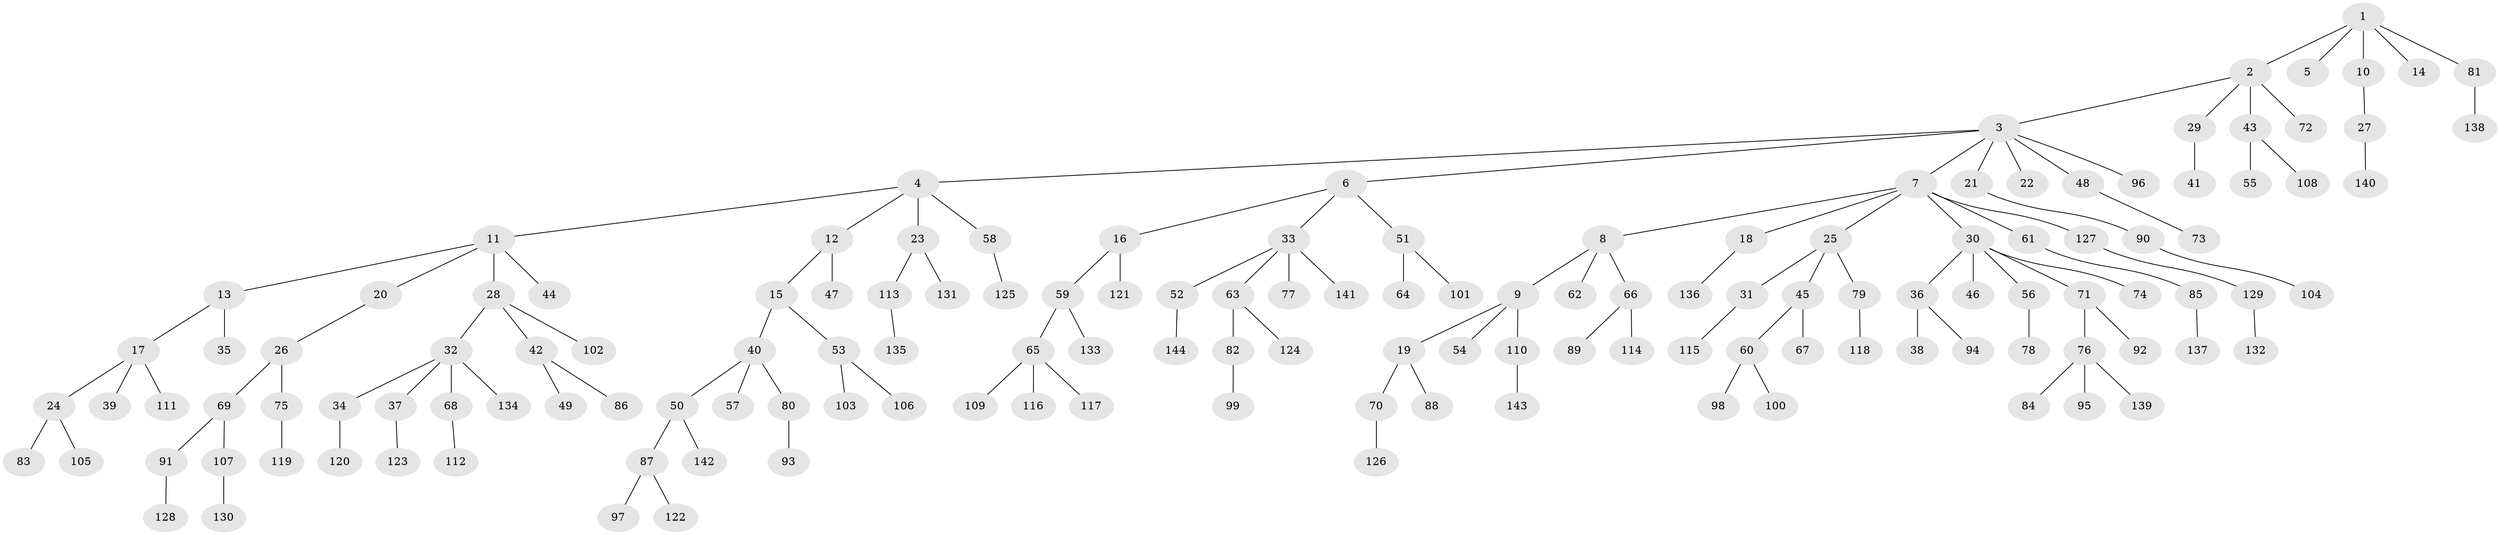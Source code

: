 // Generated by graph-tools (version 1.1) at 2025/50/03/09/25 03:50:17]
// undirected, 144 vertices, 143 edges
graph export_dot {
graph [start="1"]
  node [color=gray90,style=filled];
  1;
  2;
  3;
  4;
  5;
  6;
  7;
  8;
  9;
  10;
  11;
  12;
  13;
  14;
  15;
  16;
  17;
  18;
  19;
  20;
  21;
  22;
  23;
  24;
  25;
  26;
  27;
  28;
  29;
  30;
  31;
  32;
  33;
  34;
  35;
  36;
  37;
  38;
  39;
  40;
  41;
  42;
  43;
  44;
  45;
  46;
  47;
  48;
  49;
  50;
  51;
  52;
  53;
  54;
  55;
  56;
  57;
  58;
  59;
  60;
  61;
  62;
  63;
  64;
  65;
  66;
  67;
  68;
  69;
  70;
  71;
  72;
  73;
  74;
  75;
  76;
  77;
  78;
  79;
  80;
  81;
  82;
  83;
  84;
  85;
  86;
  87;
  88;
  89;
  90;
  91;
  92;
  93;
  94;
  95;
  96;
  97;
  98;
  99;
  100;
  101;
  102;
  103;
  104;
  105;
  106;
  107;
  108;
  109;
  110;
  111;
  112;
  113;
  114;
  115;
  116;
  117;
  118;
  119;
  120;
  121;
  122;
  123;
  124;
  125;
  126;
  127;
  128;
  129;
  130;
  131;
  132;
  133;
  134;
  135;
  136;
  137;
  138;
  139;
  140;
  141;
  142;
  143;
  144;
  1 -- 2;
  1 -- 5;
  1 -- 10;
  1 -- 14;
  1 -- 81;
  2 -- 3;
  2 -- 29;
  2 -- 43;
  2 -- 72;
  3 -- 4;
  3 -- 6;
  3 -- 7;
  3 -- 21;
  3 -- 22;
  3 -- 48;
  3 -- 96;
  4 -- 11;
  4 -- 12;
  4 -- 23;
  4 -- 58;
  6 -- 16;
  6 -- 33;
  6 -- 51;
  7 -- 8;
  7 -- 18;
  7 -- 25;
  7 -- 30;
  7 -- 61;
  7 -- 127;
  8 -- 9;
  8 -- 62;
  8 -- 66;
  9 -- 19;
  9 -- 54;
  9 -- 110;
  10 -- 27;
  11 -- 13;
  11 -- 20;
  11 -- 28;
  11 -- 44;
  12 -- 15;
  12 -- 47;
  13 -- 17;
  13 -- 35;
  15 -- 40;
  15 -- 53;
  16 -- 59;
  16 -- 121;
  17 -- 24;
  17 -- 39;
  17 -- 111;
  18 -- 136;
  19 -- 70;
  19 -- 88;
  20 -- 26;
  21 -- 90;
  23 -- 113;
  23 -- 131;
  24 -- 83;
  24 -- 105;
  25 -- 31;
  25 -- 45;
  25 -- 79;
  26 -- 69;
  26 -- 75;
  27 -- 140;
  28 -- 32;
  28 -- 42;
  28 -- 102;
  29 -- 41;
  30 -- 36;
  30 -- 46;
  30 -- 56;
  30 -- 71;
  30 -- 74;
  31 -- 115;
  32 -- 34;
  32 -- 37;
  32 -- 68;
  32 -- 134;
  33 -- 52;
  33 -- 63;
  33 -- 77;
  33 -- 141;
  34 -- 120;
  36 -- 38;
  36 -- 94;
  37 -- 123;
  40 -- 50;
  40 -- 57;
  40 -- 80;
  42 -- 49;
  42 -- 86;
  43 -- 55;
  43 -- 108;
  45 -- 60;
  45 -- 67;
  48 -- 73;
  50 -- 87;
  50 -- 142;
  51 -- 64;
  51 -- 101;
  52 -- 144;
  53 -- 103;
  53 -- 106;
  56 -- 78;
  58 -- 125;
  59 -- 65;
  59 -- 133;
  60 -- 98;
  60 -- 100;
  61 -- 85;
  63 -- 82;
  63 -- 124;
  65 -- 109;
  65 -- 116;
  65 -- 117;
  66 -- 89;
  66 -- 114;
  68 -- 112;
  69 -- 91;
  69 -- 107;
  70 -- 126;
  71 -- 76;
  71 -- 92;
  75 -- 119;
  76 -- 84;
  76 -- 95;
  76 -- 139;
  79 -- 118;
  80 -- 93;
  81 -- 138;
  82 -- 99;
  85 -- 137;
  87 -- 97;
  87 -- 122;
  90 -- 104;
  91 -- 128;
  107 -- 130;
  110 -- 143;
  113 -- 135;
  127 -- 129;
  129 -- 132;
}
